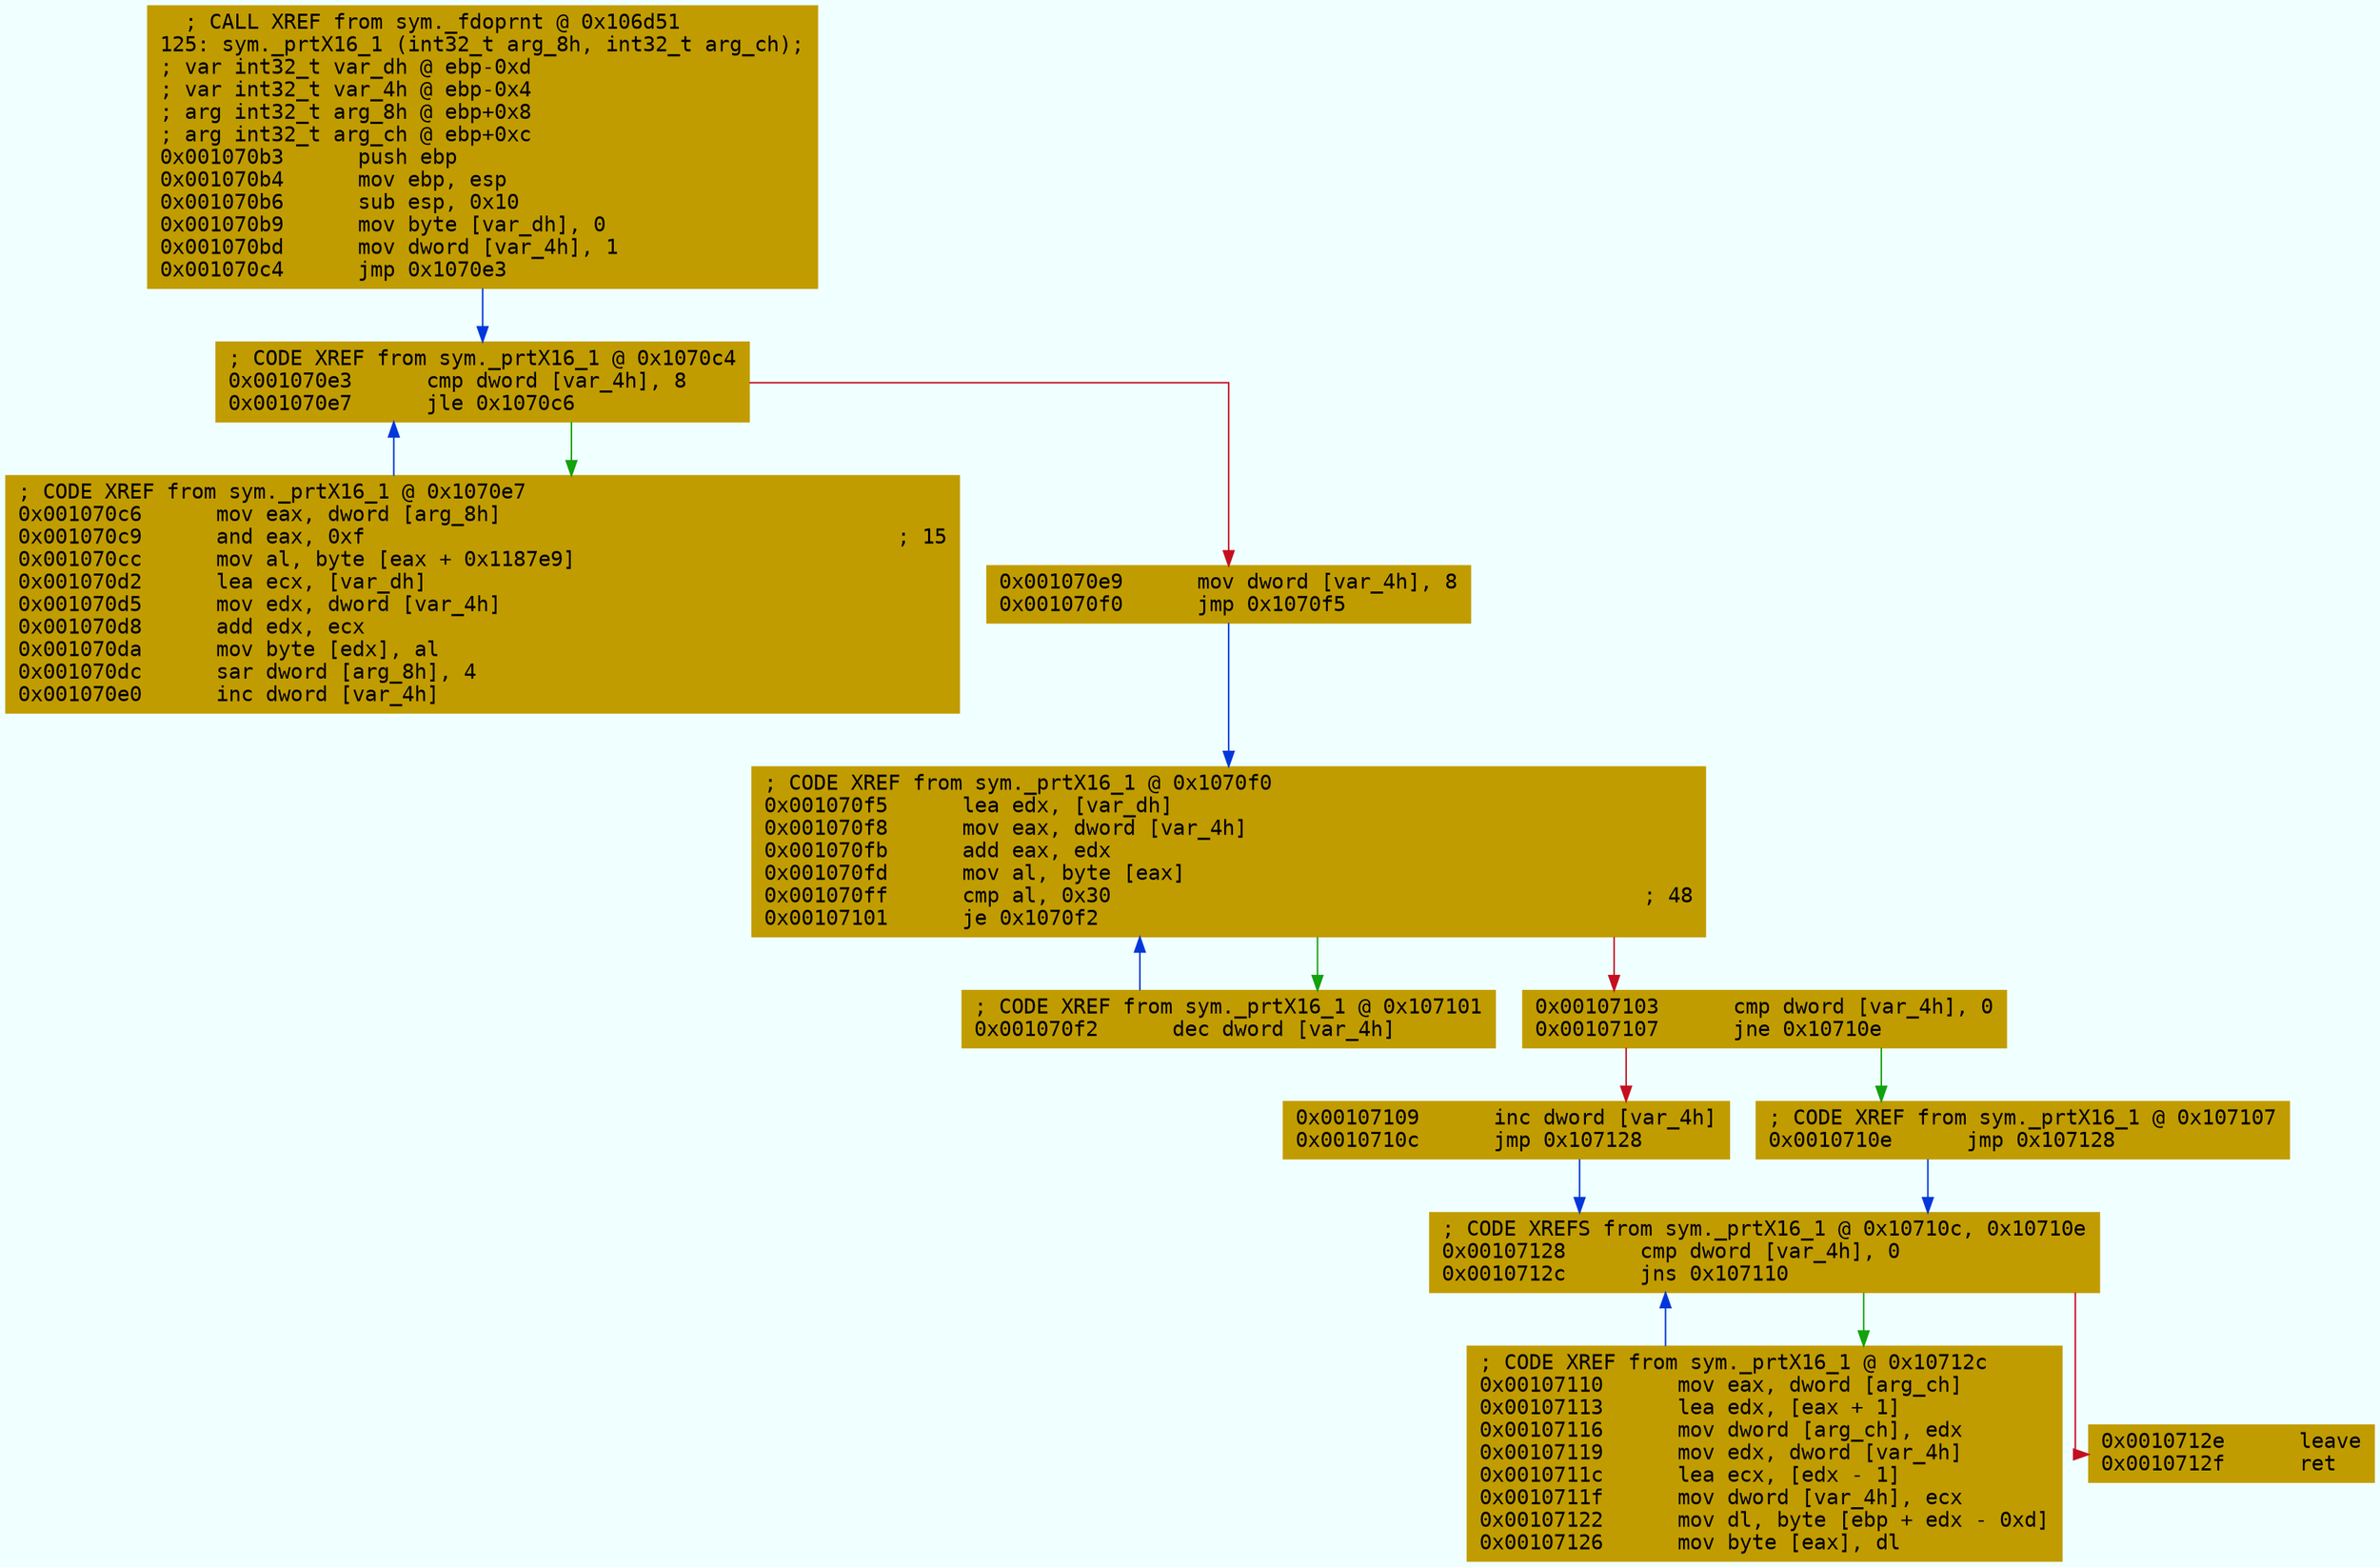 digraph code {
	graph [bgcolor=azure fontsize=8 fontname="Courier" splines="ortho"];
	node [fillcolor=gray style=filled shape=box];
	edge [arrowhead="normal"];
	"0x001070b3" [URL="sym._prtX16_1/0x001070b3", fillcolor="#c19c00",color="#c19c00", fontname="Courier",label="  ; CALL XREF from sym._fdoprnt @ 0x106d51\l125: sym._prtX16_1 (int32_t arg_8h, int32_t arg_ch);\l; var int32_t var_dh @ ebp-0xd\l; var int32_t var_4h @ ebp-0x4\l; arg int32_t arg_8h @ ebp+0x8\l; arg int32_t arg_ch @ ebp+0xc\l0x001070b3      push ebp\l0x001070b4      mov ebp, esp\l0x001070b6      sub esp, 0x10\l0x001070b9      mov byte [var_dh], 0\l0x001070bd      mov dword [var_4h], 1\l0x001070c4      jmp 0x1070e3\l"]
	"0x001070c6" [URL="sym._prtX16_1/0x001070c6", fillcolor="#c19c00",color="#c19c00", fontname="Courier",label="; CODE XREF from sym._prtX16_1 @ 0x1070e7\l0x001070c6      mov eax, dword [arg_8h]\l0x001070c9      and eax, 0xf                                           ; 15\l0x001070cc      mov al, byte [eax + 0x1187e9]\l0x001070d2      lea ecx, [var_dh]\l0x001070d5      mov edx, dword [var_4h]\l0x001070d8      add edx, ecx\l0x001070da      mov byte [edx], al\l0x001070dc      sar dword [arg_8h], 4\l0x001070e0      inc dword [var_4h]\l"]
	"0x001070e3" [URL="sym._prtX16_1/0x001070e3", fillcolor="#c19c00",color="#c19c00", fontname="Courier",label="; CODE XREF from sym._prtX16_1 @ 0x1070c4\l0x001070e3      cmp dword [var_4h], 8\l0x001070e7      jle 0x1070c6\l"]
	"0x001070e9" [URL="sym._prtX16_1/0x001070e9", fillcolor="#c19c00",color="#c19c00", fontname="Courier",label="0x001070e9      mov dword [var_4h], 8\l0x001070f0      jmp 0x1070f5\l"]
	"0x001070f2" [URL="sym._prtX16_1/0x001070f2", fillcolor="#c19c00",color="#c19c00", fontname="Courier",label="; CODE XREF from sym._prtX16_1 @ 0x107101\l0x001070f2      dec dword [var_4h]\l"]
	"0x001070f5" [URL="sym._prtX16_1/0x001070f5", fillcolor="#c19c00",color="#c19c00", fontname="Courier",label="; CODE XREF from sym._prtX16_1 @ 0x1070f0\l0x001070f5      lea edx, [var_dh]\l0x001070f8      mov eax, dword [var_4h]\l0x001070fb      add eax, edx\l0x001070fd      mov al, byte [eax]\l0x001070ff      cmp al, 0x30                                           ; 48\l0x00107101      je 0x1070f2\l"]
	"0x00107103" [URL="sym._prtX16_1/0x00107103", fillcolor="#c19c00",color="#c19c00", fontname="Courier",label="0x00107103      cmp dword [var_4h], 0\l0x00107107      jne 0x10710e\l"]
	"0x00107109" [URL="sym._prtX16_1/0x00107109", fillcolor="#c19c00",color="#c19c00", fontname="Courier",label="0x00107109      inc dword [var_4h]\l0x0010710c      jmp 0x107128\l"]
	"0x0010710e" [URL="sym._prtX16_1/0x0010710e", fillcolor="#c19c00",color="#c19c00", fontname="Courier",label="; CODE XREF from sym._prtX16_1 @ 0x107107\l0x0010710e      jmp 0x107128\l"]
	"0x00107110" [URL="sym._prtX16_1/0x00107110", fillcolor="#c19c00",color="#c19c00", fontname="Courier",label="; CODE XREF from sym._prtX16_1 @ 0x10712c\l0x00107110      mov eax, dword [arg_ch]\l0x00107113      lea edx, [eax + 1]\l0x00107116      mov dword [arg_ch], edx\l0x00107119      mov edx, dword [var_4h]\l0x0010711c      lea ecx, [edx - 1]\l0x0010711f      mov dword [var_4h], ecx\l0x00107122      mov dl, byte [ebp + edx - 0xd]\l0x00107126      mov byte [eax], dl\l"]
	"0x00107128" [URL="sym._prtX16_1/0x00107128", fillcolor="#c19c00",color="#c19c00", fontname="Courier",label="; CODE XREFS from sym._prtX16_1 @ 0x10710c, 0x10710e\l0x00107128      cmp dword [var_4h], 0\l0x0010712c      jns 0x107110\l"]
	"0x0010712e" [URL="sym._prtX16_1/0x0010712e", fillcolor="#c19c00",color="#c19c00", fontname="Courier",label="0x0010712e      leave\l0x0010712f      ret\l"]
        "0x001070b3" -> "0x001070e3" [color="#0037da"];
        "0x001070c6" -> "0x001070e3" [color="#0037da"];
        "0x001070e3" -> "0x001070c6" [color="#13a10e"];
        "0x001070e3" -> "0x001070e9" [color="#c50f1f"];
        "0x001070e9" -> "0x001070f5" [color="#0037da"];
        "0x001070f2" -> "0x001070f5" [color="#0037da"];
        "0x001070f5" -> "0x001070f2" [color="#13a10e"];
        "0x001070f5" -> "0x00107103" [color="#c50f1f"];
        "0x00107103" -> "0x0010710e" [color="#13a10e"];
        "0x00107103" -> "0x00107109" [color="#c50f1f"];
        "0x00107109" -> "0x00107128" [color="#0037da"];
        "0x0010710e" -> "0x00107128" [color="#0037da"];
        "0x00107110" -> "0x00107128" [color="#0037da"];
        "0x00107128" -> "0x00107110" [color="#13a10e"];
        "0x00107128" -> "0x0010712e" [color="#c50f1f"];
}
